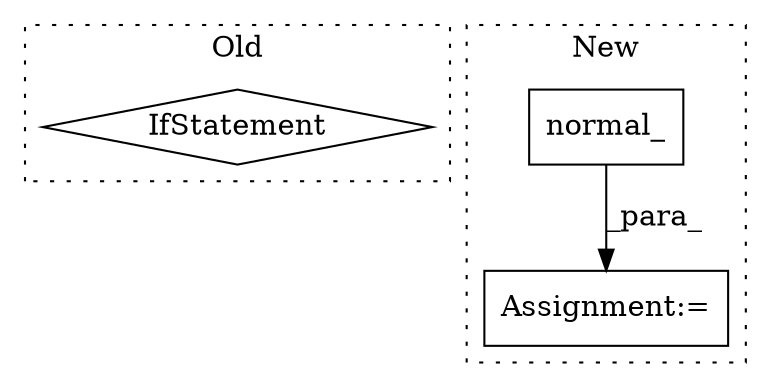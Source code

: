 digraph G {
subgraph cluster0 {
1 [label="IfStatement" a="25" s="13766,13786" l="4,2" shape="diamond"];
label = "Old";
style="dotted";
}
subgraph cluster1 {
2 [label="normal_" a="32" s="10612,10623" l="8,1" shape="box"];
3 [label="Assignment:=" a="7" s="10560" l="1" shape="box"];
label = "New";
style="dotted";
}
2 -> 3 [label="_para_"];
}